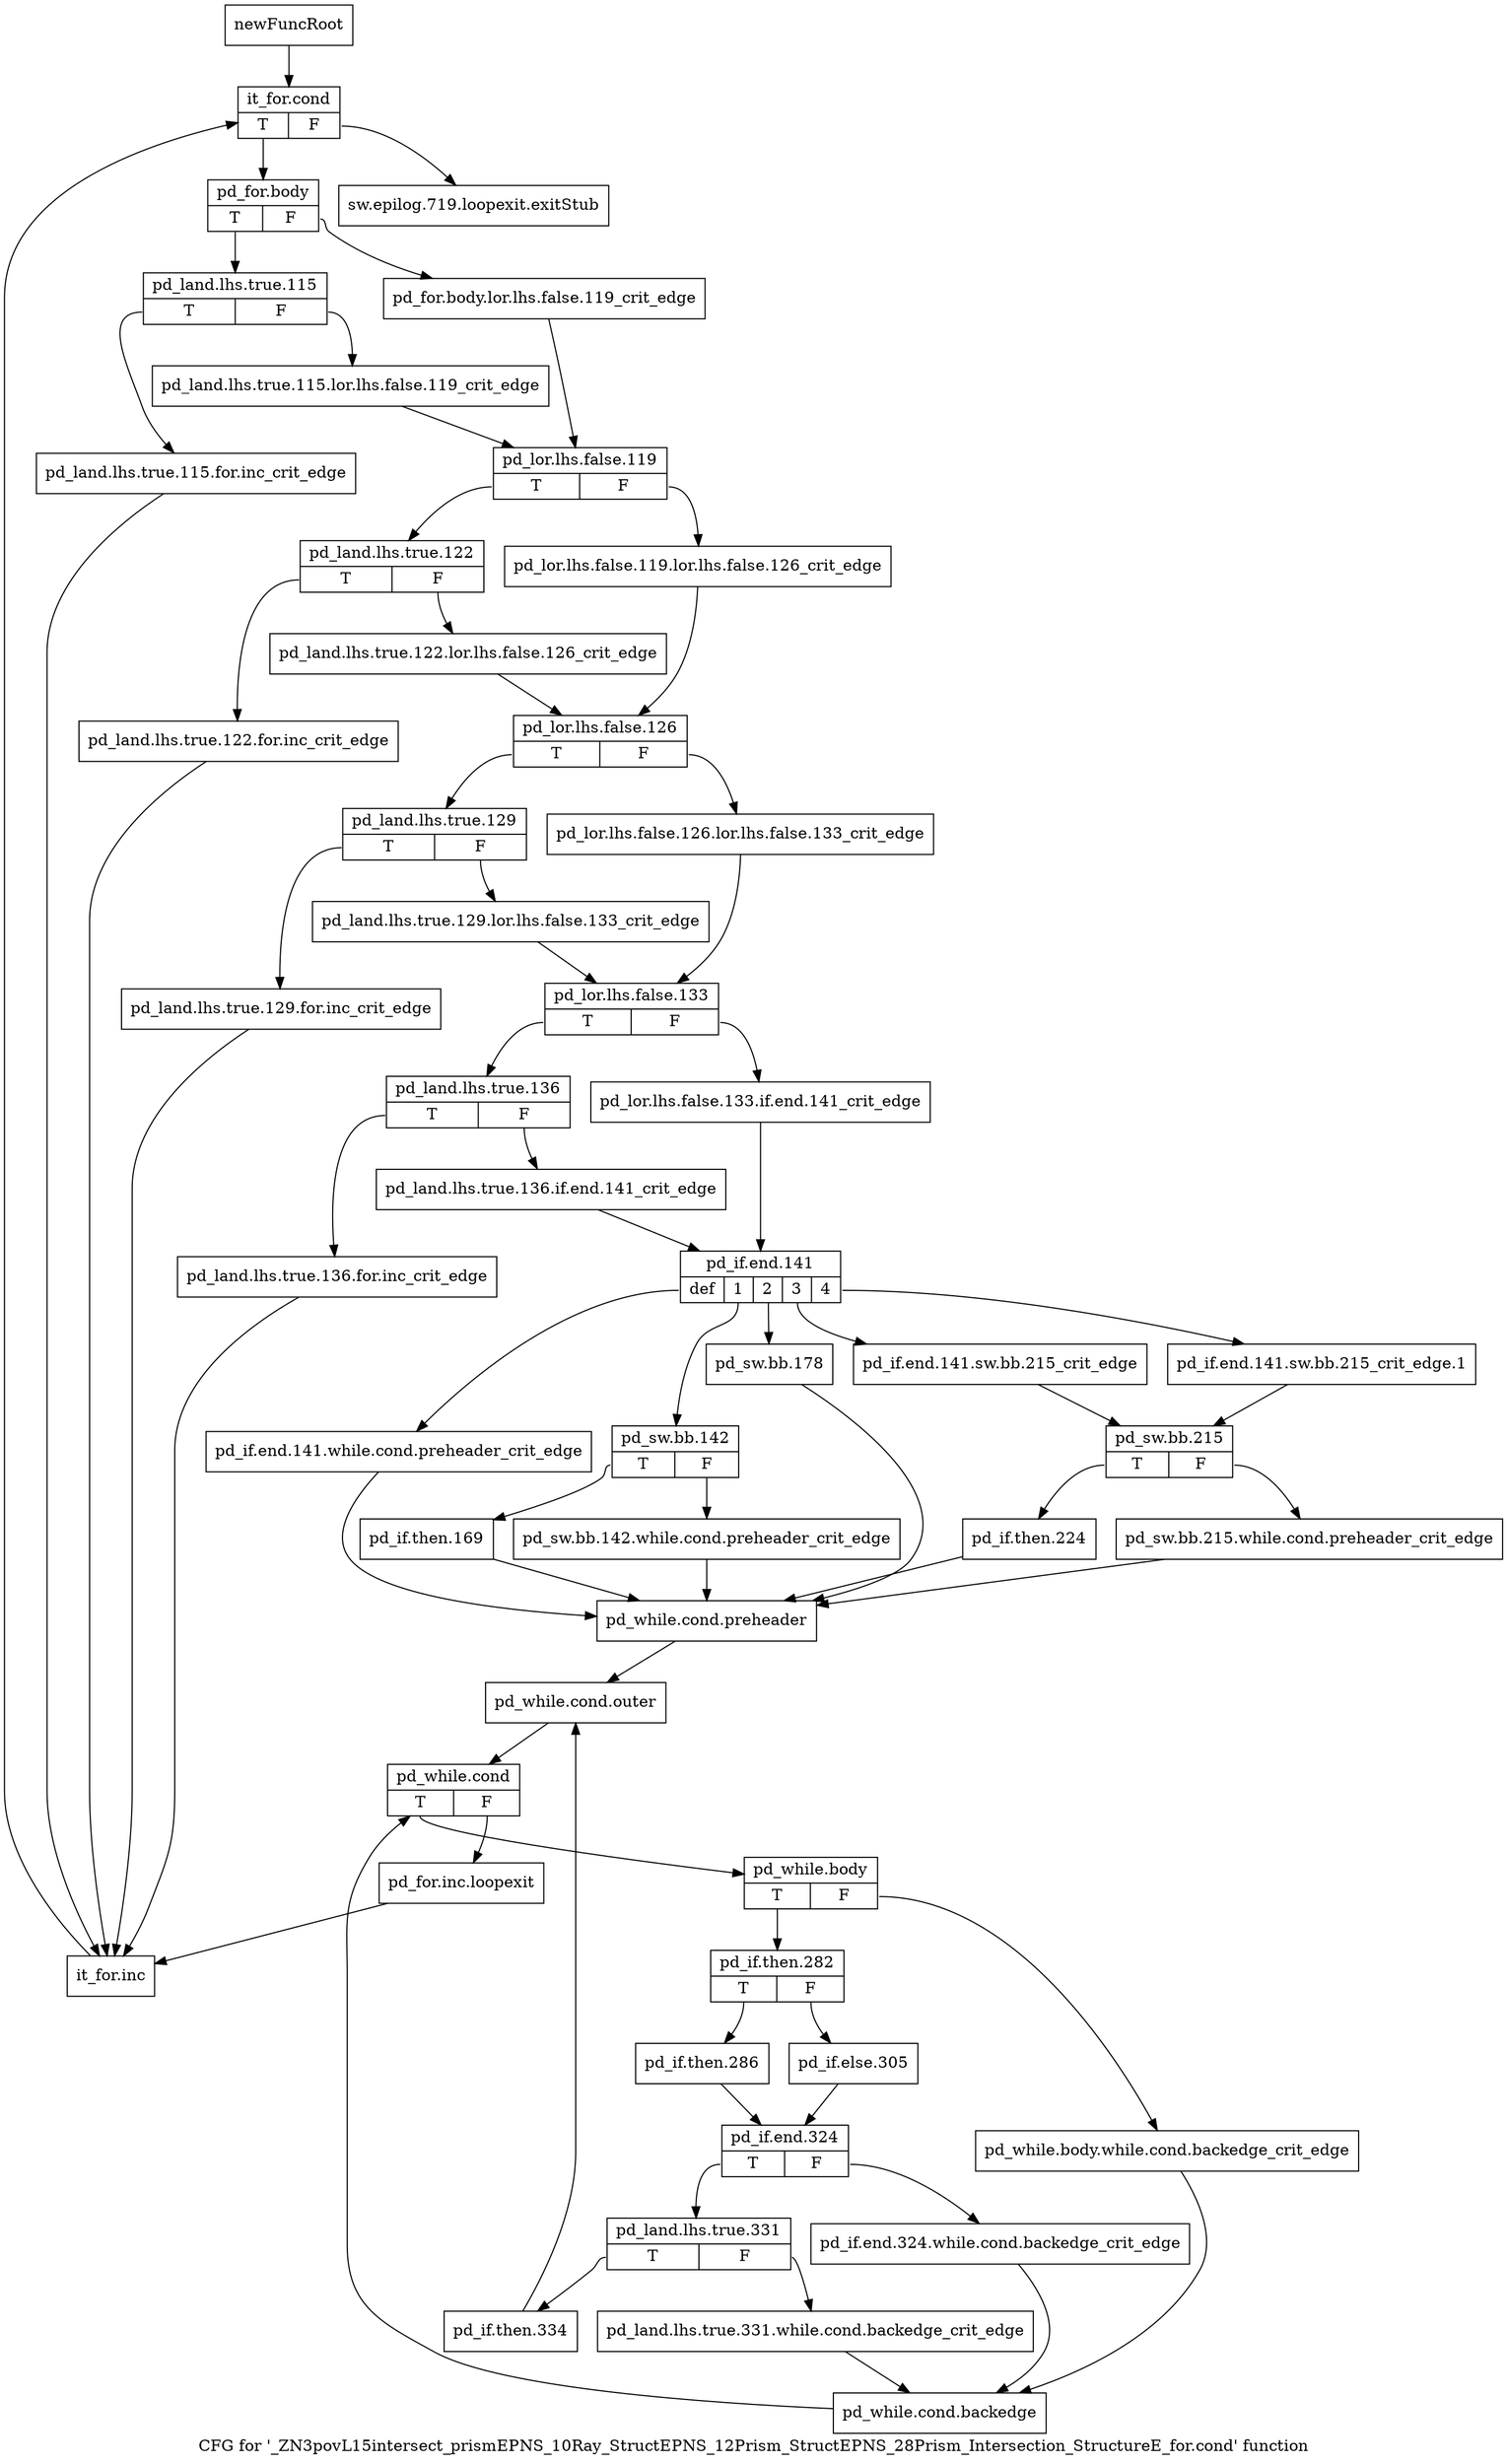 digraph "CFG for '_ZN3povL15intersect_prismEPNS_10Ray_StructEPNS_12Prism_StructEPNS_28Prism_Intersection_StructureE_for.cond' function" {
	label="CFG for '_ZN3povL15intersect_prismEPNS_10Ray_StructEPNS_12Prism_StructEPNS_28Prism_Intersection_StructureE_for.cond' function";

	Node0x2b06c90 [shape=record,label="{newFuncRoot}"];
	Node0x2b06c90 -> Node0x2b06d30;
	Node0x2b06ce0 [shape=record,label="{sw.epilog.719.loopexit.exitStub}"];
	Node0x2b06d30 [shape=record,label="{it_for.cond|{<s0>T|<s1>F}}"];
	Node0x2b06d30:s0 -> Node0x2b06d80;
	Node0x2b06d30:s1 -> Node0x2b06ce0;
	Node0x2b06d80 [shape=record,label="{pd_for.body|{<s0>T|<s1>F}}"];
	Node0x2b06d80:s0 -> Node0x2b06e20;
	Node0x2b06d80:s1 -> Node0x2b06dd0;
	Node0x2b06dd0 [shape=record,label="{pd_for.body.lor.lhs.false.119_crit_edge}"];
	Node0x2b06dd0 -> Node0x2b06ec0;
	Node0x2b06e20 [shape=record,label="{pd_land.lhs.true.115|{<s0>T|<s1>F}}"];
	Node0x2b06e20:s0 -> Node0x2b07b90;
	Node0x2b06e20:s1 -> Node0x2b06e70;
	Node0x2b06e70 [shape=record,label="{pd_land.lhs.true.115.lor.lhs.false.119_crit_edge}"];
	Node0x2b06e70 -> Node0x2b06ec0;
	Node0x2b06ec0 [shape=record,label="{pd_lor.lhs.false.119|{<s0>T|<s1>F}}"];
	Node0x2b06ec0:s0 -> Node0x2b06f60;
	Node0x2b06ec0:s1 -> Node0x2b06f10;
	Node0x2b06f10 [shape=record,label="{pd_lor.lhs.false.119.lor.lhs.false.126_crit_edge}"];
	Node0x2b06f10 -> Node0x2b07000;
	Node0x2b06f60 [shape=record,label="{pd_land.lhs.true.122|{<s0>T|<s1>F}}"];
	Node0x2b06f60:s0 -> Node0x2b07b40;
	Node0x2b06f60:s1 -> Node0x2b06fb0;
	Node0x2b06fb0 [shape=record,label="{pd_land.lhs.true.122.lor.lhs.false.126_crit_edge}"];
	Node0x2b06fb0 -> Node0x2b07000;
	Node0x2b07000 [shape=record,label="{pd_lor.lhs.false.126|{<s0>T|<s1>F}}"];
	Node0x2b07000:s0 -> Node0x2b070a0;
	Node0x2b07000:s1 -> Node0x2b07050;
	Node0x2b07050 [shape=record,label="{pd_lor.lhs.false.126.lor.lhs.false.133_crit_edge}"];
	Node0x2b07050 -> Node0x2b07140;
	Node0x2b070a0 [shape=record,label="{pd_land.lhs.true.129|{<s0>T|<s1>F}}"];
	Node0x2b070a0:s0 -> Node0x2b07af0;
	Node0x2b070a0:s1 -> Node0x2b070f0;
	Node0x2b070f0 [shape=record,label="{pd_land.lhs.true.129.lor.lhs.false.133_crit_edge}"];
	Node0x2b070f0 -> Node0x2b07140;
	Node0x2b07140 [shape=record,label="{pd_lor.lhs.false.133|{<s0>T|<s1>F}}"];
	Node0x2b07140:s0 -> Node0x2b071e0;
	Node0x2b07140:s1 -> Node0x2b07190;
	Node0x2b07190 [shape=record,label="{pd_lor.lhs.false.133.if.end.141_crit_edge}"];
	Node0x2b07190 -> Node0x2b07280;
	Node0x2b071e0 [shape=record,label="{pd_land.lhs.true.136|{<s0>T|<s1>F}}"];
	Node0x2b071e0:s0 -> Node0x2b07aa0;
	Node0x2b071e0:s1 -> Node0x2b07230;
	Node0x2b07230 [shape=record,label="{pd_land.lhs.true.136.if.end.141_crit_edge}"];
	Node0x2b07230 -> Node0x2b07280;
	Node0x2b07280 [shape=record,label="{pd_if.end.141|{<s0>def|<s1>1|<s2>2|<s3>3|<s4>4}}"];
	Node0x2b07280:s0 -> Node0x2b075a0;
	Node0x2b07280:s1 -> Node0x2b074b0;
	Node0x2b07280:s2 -> Node0x2b07460;
	Node0x2b07280:s3 -> Node0x2b07320;
	Node0x2b07280:s4 -> Node0x2b072d0;
	Node0x2b072d0 [shape=record,label="{pd_if.end.141.sw.bb.215_crit_edge.1}"];
	Node0x2b072d0 -> Node0x2b07370;
	Node0x2b07320 [shape=record,label="{pd_if.end.141.sw.bb.215_crit_edge}"];
	Node0x2b07320 -> Node0x2b07370;
	Node0x2b07370 [shape=record,label="{pd_sw.bb.215|{<s0>T|<s1>F}}"];
	Node0x2b07370:s0 -> Node0x2b07410;
	Node0x2b07370:s1 -> Node0x2b073c0;
	Node0x2b073c0 [shape=record,label="{pd_sw.bb.215.while.cond.preheader_crit_edge}"];
	Node0x2b073c0 -> Node0x2b075f0;
	Node0x2b07410 [shape=record,label="{pd_if.then.224}"];
	Node0x2b07410 -> Node0x2b075f0;
	Node0x2b07460 [shape=record,label="{pd_sw.bb.178}"];
	Node0x2b07460 -> Node0x2b075f0;
	Node0x2b074b0 [shape=record,label="{pd_sw.bb.142|{<s0>T|<s1>F}}"];
	Node0x2b074b0:s0 -> Node0x2b07550;
	Node0x2b074b0:s1 -> Node0x2b07500;
	Node0x2b07500 [shape=record,label="{pd_sw.bb.142.while.cond.preheader_crit_edge}"];
	Node0x2b07500 -> Node0x2b075f0;
	Node0x2b07550 [shape=record,label="{pd_if.then.169}"];
	Node0x2b07550 -> Node0x2b075f0;
	Node0x2b075a0 [shape=record,label="{pd_if.end.141.while.cond.preheader_crit_edge}"];
	Node0x2b075a0 -> Node0x2b075f0;
	Node0x2b075f0 [shape=record,label="{pd_while.cond.preheader}"];
	Node0x2b075f0 -> Node0x2b07640;
	Node0x2b07640 [shape=record,label="{pd_while.cond.outer}"];
	Node0x2b07640 -> Node0x2b07690;
	Node0x2b07690 [shape=record,label="{pd_while.cond|{<s0>T|<s1>F}}"];
	Node0x2b07690:s0 -> Node0x2b07730;
	Node0x2b07690:s1 -> Node0x2b076e0;
	Node0x2b076e0 [shape=record,label="{pd_for.inc.loopexit}"];
	Node0x2b076e0 -> Node0x2b07be0;
	Node0x2b07730 [shape=record,label="{pd_while.body|{<s0>T|<s1>F}}"];
	Node0x2b07730:s0 -> Node0x2b077d0;
	Node0x2b07730:s1 -> Node0x2b07780;
	Node0x2b07780 [shape=record,label="{pd_while.body.while.cond.backedge_crit_edge}"];
	Node0x2b07780 -> Node0x2b07a00;
	Node0x2b077d0 [shape=record,label="{pd_if.then.282|{<s0>T|<s1>F}}"];
	Node0x2b077d0:s0 -> Node0x2b07870;
	Node0x2b077d0:s1 -> Node0x2b07820;
	Node0x2b07820 [shape=record,label="{pd_if.else.305}"];
	Node0x2b07820 -> Node0x2b078c0;
	Node0x2b07870 [shape=record,label="{pd_if.then.286}"];
	Node0x2b07870 -> Node0x2b078c0;
	Node0x2b078c0 [shape=record,label="{pd_if.end.324|{<s0>T|<s1>F}}"];
	Node0x2b078c0:s0 -> Node0x2b07960;
	Node0x2b078c0:s1 -> Node0x2b07910;
	Node0x2b07910 [shape=record,label="{pd_if.end.324.while.cond.backedge_crit_edge}"];
	Node0x2b07910 -> Node0x2b07a00;
	Node0x2b07960 [shape=record,label="{pd_land.lhs.true.331|{<s0>T|<s1>F}}"];
	Node0x2b07960:s0 -> Node0x2b07a50;
	Node0x2b07960:s1 -> Node0x2b079b0;
	Node0x2b079b0 [shape=record,label="{pd_land.lhs.true.331.while.cond.backedge_crit_edge}"];
	Node0x2b079b0 -> Node0x2b07a00;
	Node0x2b07a00 [shape=record,label="{pd_while.cond.backedge}"];
	Node0x2b07a00 -> Node0x2b07690;
	Node0x2b07a50 [shape=record,label="{pd_if.then.334}"];
	Node0x2b07a50 -> Node0x2b07640;
	Node0x2b07aa0 [shape=record,label="{pd_land.lhs.true.136.for.inc_crit_edge}"];
	Node0x2b07aa0 -> Node0x2b07be0;
	Node0x2b07af0 [shape=record,label="{pd_land.lhs.true.129.for.inc_crit_edge}"];
	Node0x2b07af0 -> Node0x2b07be0;
	Node0x2b07b40 [shape=record,label="{pd_land.lhs.true.122.for.inc_crit_edge}"];
	Node0x2b07b40 -> Node0x2b07be0;
	Node0x2b07b90 [shape=record,label="{pd_land.lhs.true.115.for.inc_crit_edge}"];
	Node0x2b07b90 -> Node0x2b07be0;
	Node0x2b07be0 [shape=record,label="{it_for.inc}"];
	Node0x2b07be0 -> Node0x2b06d30;
}
